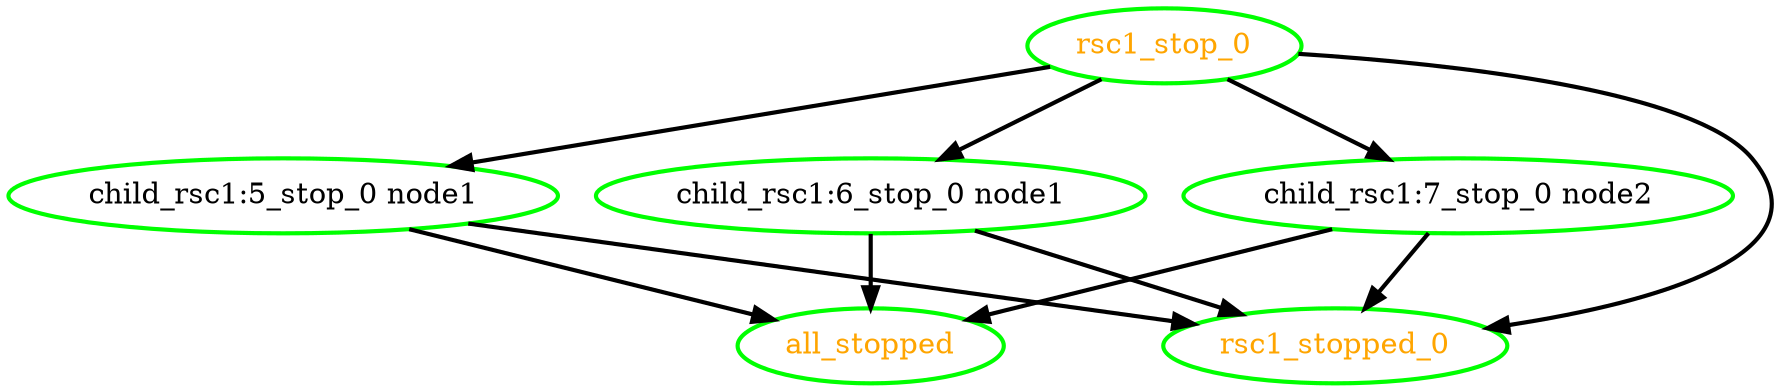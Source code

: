 digraph "g" {
"all_stopped" [ style=bold color="green" fontcolor="orange"  ]
"child_rsc1:5_stop_0 node1" -> "all_stopped" [ style = bold]
"child_rsc1:5_stop_0 node1" -> "rsc1_stopped_0" [ style = bold]
"child_rsc1:5_stop_0 node1" [ style=bold color="green" fontcolor="black"  ]
"child_rsc1:6_stop_0 node1" -> "all_stopped" [ style = bold]
"child_rsc1:6_stop_0 node1" -> "rsc1_stopped_0" [ style = bold]
"child_rsc1:6_stop_0 node1" [ style=bold color="green" fontcolor="black"  ]
"child_rsc1:7_stop_0 node2" -> "all_stopped" [ style = bold]
"child_rsc1:7_stop_0 node2" -> "rsc1_stopped_0" [ style = bold]
"child_rsc1:7_stop_0 node2" [ style=bold color="green" fontcolor="black"  ]
"rsc1_stop_0" -> "child_rsc1:5_stop_0 node1" [ style = bold]
"rsc1_stop_0" -> "child_rsc1:6_stop_0 node1" [ style = bold]
"rsc1_stop_0" -> "child_rsc1:7_stop_0 node2" [ style = bold]
"rsc1_stop_0" -> "rsc1_stopped_0" [ style = bold]
"rsc1_stop_0" [ style=bold color="green" fontcolor="orange"  ]
"rsc1_stopped_0" [ style=bold color="green" fontcolor="orange"  ]
}
